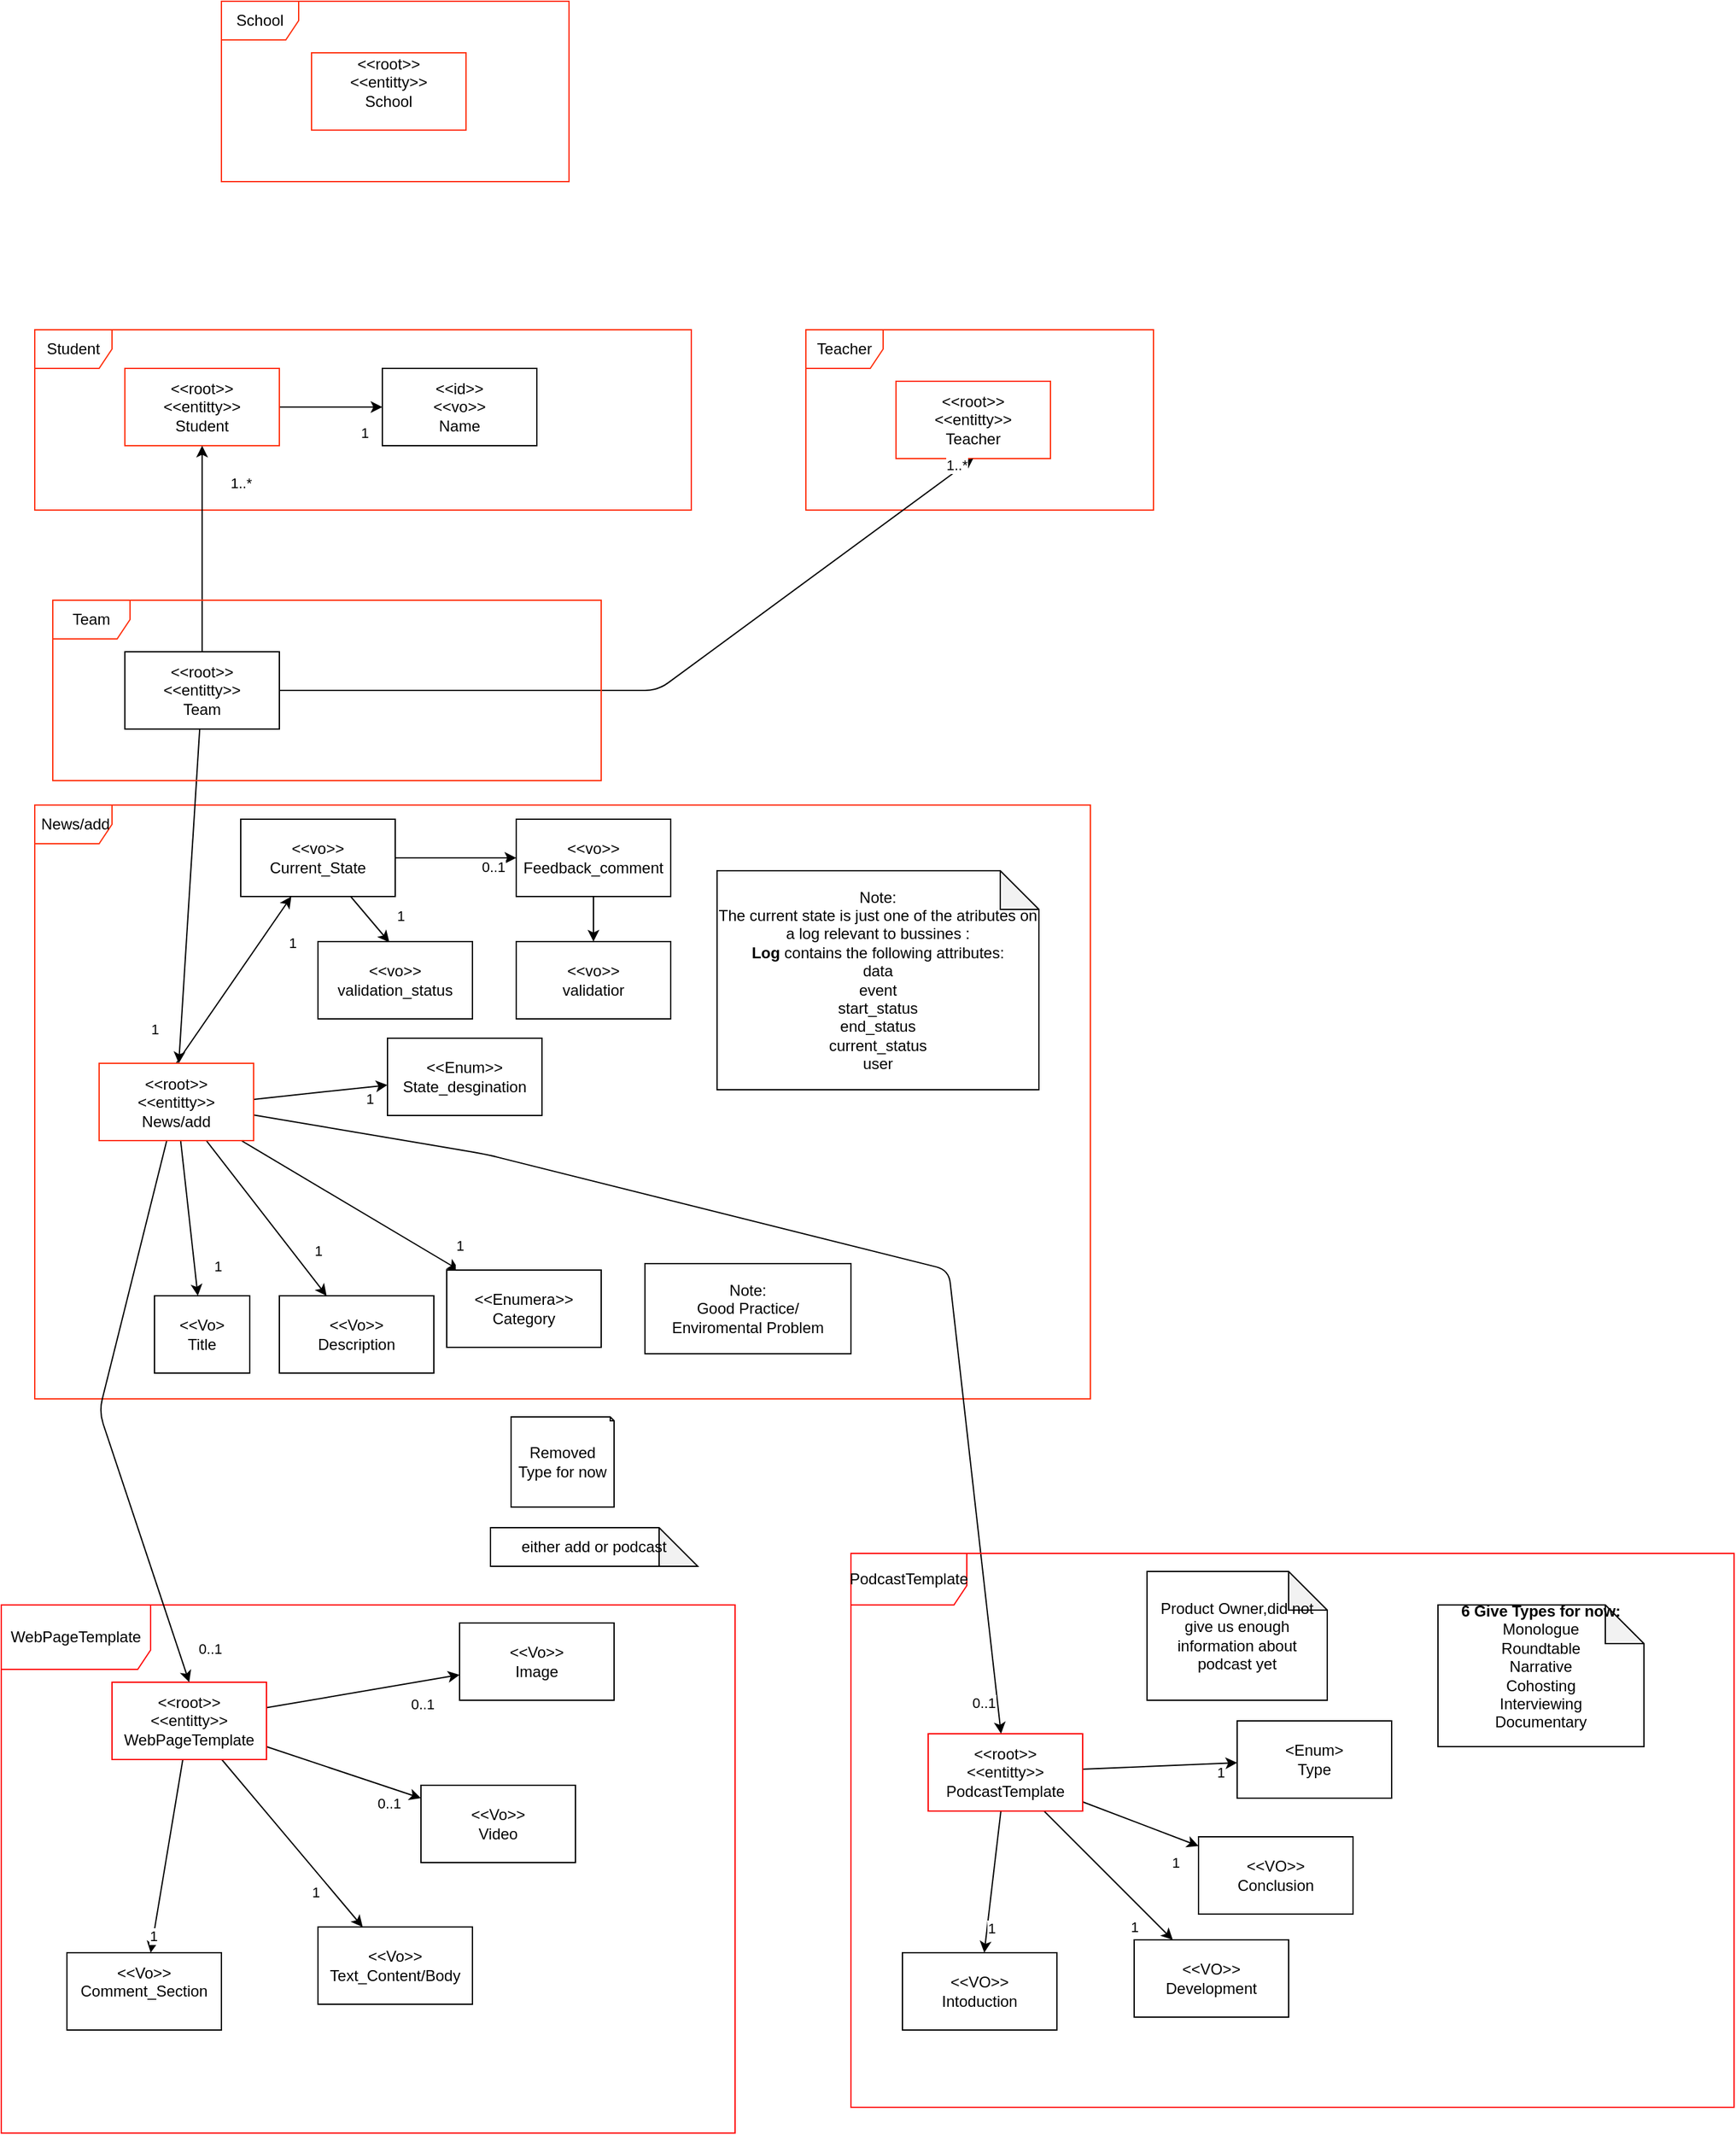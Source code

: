 <mxfile>
    <diagram id="D3sRz6WudV78egM3DdaS" name="Page-1">
        <mxGraphModel dx="584" dy="875" grid="1" gridSize="10" guides="1" tooltips="1" connect="1" arrows="1" fold="1" page="1" pageScale="1" pageWidth="827" pageHeight="1169" background="#ffffff" math="0" shadow="0">
            <root>
                <mxCell id="0"/>
                <mxCell id="1" parent="0"/>
                <mxCell id="30" value="" style="edgeStyle=none;html=1;exitX=0.974;exitY=0.472;exitDx=0;exitDy=0;exitPerimeter=0;" parent="1" source="69" target="29" edge="1">
                    <mxGeometry relative="1" as="geometry">
                        <mxPoint x="210" y="1341.0" as="sourcePoint"/>
                    </mxGeometry>
                </mxCell>
                <mxCell id="99" value="1" style="edgeLabel;html=1;align=center;verticalAlign=middle;resizable=0;points=[];" parent="30" vertex="1" connectable="0">
                    <mxGeometry x="0.651" y="-3" relative="1" as="geometry">
                        <mxPoint x="4" y="5" as="offset"/>
                    </mxGeometry>
                </mxCell>
                <mxCell id="32" value="" style="edgeStyle=none;html=1;exitX=0.5;exitY=0;exitDx=0;exitDy=0;" parent="1" source="69" target="31" edge="1">
                    <mxGeometry relative="1" as="geometry">
                        <mxPoint x="210" y="1312.636" as="sourcePoint"/>
                    </mxGeometry>
                </mxCell>
                <mxCell id="33" value="1" style="edgeLabel;html=1;align=center;verticalAlign=middle;resizable=0;points=[];" parent="32" vertex="1" connectable="0">
                    <mxGeometry x="0.608" y="2" relative="1" as="geometry">
                        <mxPoint x="20" y="12" as="offset"/>
                    </mxGeometry>
                </mxCell>
                <mxCell id="29" value="&lt;div&gt;&amp;lt;&amp;lt;Enum&amp;gt;&amp;gt;&lt;/div&gt;State_desgination" style="whiteSpace=wrap;html=1;rounded=0;" parent="1" vertex="1">
                    <mxGeometry x="334" y="1390" width="120" height="60" as="geometry"/>
                </mxCell>
                <mxCell id="187" value="" style="edgeStyle=none;html=1;" parent="1" source="192" target="191" edge="1">
                    <mxGeometry relative="1" as="geometry">
                        <mxPoint x="420" y="1250" as="targetPoint"/>
                    </mxGeometry>
                </mxCell>
                <mxCell id="194" value="1" style="edgeLabel;html=1;align=center;verticalAlign=middle;resizable=0;points=[];" parent="187" vertex="1" connectable="0">
                    <mxGeometry x="0.767" y="1" relative="1" as="geometry">
                        <mxPoint x="5" y="11" as="offset"/>
                    </mxGeometry>
                </mxCell>
                <mxCell id="190" value="" style="edgeStyle=none;html=1;entryX=0;entryY=0.5;entryDx=0;entryDy=0;" parent="1" source="31" target="192" edge="1">
                    <mxGeometry relative="1" as="geometry">
                        <mxPoint x="380" y="1293.75" as="targetPoint"/>
                    </mxGeometry>
                </mxCell>
                <mxCell id="193" value="0..1" style="edgeLabel;html=1;align=center;verticalAlign=middle;resizable=0;points=[];" parent="190" vertex="1" connectable="0">
                    <mxGeometry x="0.709" y="-1" relative="1" as="geometry">
                        <mxPoint x="-5" y="6" as="offset"/>
                    </mxGeometry>
                </mxCell>
                <mxCell id="198" value="1" style="edgeStyle=none;html=1;entryX=0.462;entryY=0.008;entryDx=0;entryDy=0;entryPerimeter=0;" parent="1" source="31" target="199" edge="1">
                    <mxGeometry x="0.567" y="20" relative="1" as="geometry">
                        <mxPoint x="329" y="1320" as="targetPoint"/>
                        <mxPoint as="offset"/>
                    </mxGeometry>
                </mxCell>
                <mxCell id="31" value="&amp;lt;&amp;lt;vo&amp;gt;&amp;gt;&lt;div&gt;Current_State&lt;/div&gt;" style="whiteSpace=wrap;html=1;rounded=0;" parent="1" vertex="1">
                    <mxGeometry x="220" y="1220" width="120" height="60" as="geometry"/>
                </mxCell>
                <mxCell id="54" value="" style="edgeStyle=none;html=1;" parent="1" source="47" target="53" edge="1">
                    <mxGeometry relative="1" as="geometry"/>
                </mxCell>
                <mxCell id="130" value="1" style="edgeLabel;html=1;align=center;verticalAlign=middle;resizable=0;points=[];" parent="54" vertex="1" connectable="0">
                    <mxGeometry x="0.404" y="-5" relative="1" as="geometry">
                        <mxPoint x="-1" y="8" as="offset"/>
                    </mxGeometry>
                </mxCell>
                <mxCell id="56" value="" style="edgeStyle=none;html=1;" parent="1" source="47" target="55" edge="1">
                    <mxGeometry relative="1" as="geometry"/>
                </mxCell>
                <mxCell id="108" value="0..1" style="edgeLabel;html=1;align=center;verticalAlign=middle;resizable=0;points=[];" parent="56" vertex="1" connectable="0">
                    <mxGeometry x="0.601" relative="1" as="geometry">
                        <mxPoint y="17" as="offset"/>
                    </mxGeometry>
                </mxCell>
                <mxCell id="61" value="" style="edgeStyle=none;html=1;" parent="1" source="47" target="60" edge="1">
                    <mxGeometry relative="1" as="geometry"/>
                </mxCell>
                <mxCell id="103" value="0..1" style="edgeLabel;html=1;align=center;verticalAlign=middle;resizable=0;points=[];" parent="61" vertex="1" connectable="0">
                    <mxGeometry x="0.711" y="-1" relative="1" as="geometry">
                        <mxPoint x="-7" y="9" as="offset"/>
                    </mxGeometry>
                </mxCell>
                <mxCell id="127" value="" style="edgeStyle=none;html=1;" parent="1" source="47" target="126" edge="1">
                    <mxGeometry relative="1" as="geometry"/>
                </mxCell>
                <mxCell id="129" value="1" style="edgeLabel;html=1;align=center;verticalAlign=middle;resizable=0;points=[];" parent="127" vertex="1" connectable="0">
                    <mxGeometry x="0.553" y="4" relative="1" as="geometry">
                        <mxPoint x="-8" y="20" as="offset"/>
                    </mxGeometry>
                </mxCell>
                <mxCell id="47" value="&amp;lt;&amp;lt;root&amp;gt;&amp;gt;&lt;div&gt;&amp;lt;&amp;lt;entitty&amp;gt;&amp;gt;&lt;/div&gt;&lt;div&gt;WebPageTemplate&lt;/div&gt;" style="rounded=0;whiteSpace=wrap;html=1;strokeColor=light-dark(#fb0404, #ededed);" parent="1" vertex="1">
                    <mxGeometry x="120" y="1890" width="120" height="60" as="geometry"/>
                </mxCell>
                <mxCell id="53" value="&amp;lt;&amp;lt;Vo&amp;gt;&amp;gt;&lt;div&gt;Text_Content/Body&lt;/div&gt;" style="whiteSpace=wrap;html=1;rounded=0;" parent="1" vertex="1">
                    <mxGeometry x="280" y="2080" width="120" height="60" as="geometry"/>
                </mxCell>
                <mxCell id="55" value="&amp;lt;&amp;lt;Vo&amp;gt;&amp;gt;&lt;div&gt;Image&lt;/div&gt;" style="whiteSpace=wrap;html=1;rounded=0;" parent="1" vertex="1">
                    <mxGeometry x="390" y="1844" width="120" height="60" as="geometry"/>
                </mxCell>
                <mxCell id="58" value="WebPageTemplate" style="shape=umlFrame;whiteSpace=wrap;html=1;pointerEvents=0;strokeColor=light-dark(#ff0a0a, #ededed);width=116;height=50;" parent="1" vertex="1">
                    <mxGeometry x="34" y="1830" width="570" height="410" as="geometry"/>
                </mxCell>
                <mxCell id="59" value="Student" style="shape=umlFrame;whiteSpace=wrap;html=1;pointerEvents=0;strokeColor=#FF300D;" parent="1" vertex="1">
                    <mxGeometry x="60" y="840" width="510" height="140" as="geometry"/>
                </mxCell>
                <mxCell id="60" value="&amp;lt;&amp;lt;Vo&amp;gt;&amp;gt;&lt;div&gt;Video&lt;/div&gt;" style="whiteSpace=wrap;html=1;strokeColor=light-dark(#000000,#EDEDED);rounded=0;" parent="1" vertex="1">
                    <mxGeometry x="360" y="1970" width="120" height="60" as="geometry"/>
                </mxCell>
                <mxCell id="65" value="Note: &lt;br&gt;The current state is just one of the atributes on a log relevant to bussines :&lt;br&gt;&lt;b&gt;Log&lt;/b&gt; contains the following attributes:&lt;div&gt;data&lt;/div&gt;&lt;div&gt;event&lt;/div&gt;&lt;div&gt;start_status&lt;/div&gt;&lt;div&gt;end_status&lt;/div&gt;&lt;div&gt;current_status&lt;/div&gt;&lt;div&gt;user&lt;/div&gt;" style="shape=note;whiteSpace=wrap;html=1;backgroundOutline=1;darkOpacity=0.05;" parent="1" vertex="1">
                    <mxGeometry x="590" y="1260" width="250" height="170" as="geometry"/>
                </mxCell>
                <mxCell id="66" value="either add or podcast" style="shape=note;whiteSpace=wrap;html=1;backgroundOutline=1;darkOpacity=0.05;" parent="1" vertex="1">
                    <mxGeometry x="414" y="1770" width="161" height="30" as="geometry"/>
                </mxCell>
                <mxCell id="67" value="&amp;nbsp;News/add" style="shape=umlFrame;whiteSpace=wrap;html=1;pointerEvents=0;strokeColor=#FF300D;width=60;height=30;" parent="1" vertex="1">
                    <mxGeometry x="60" y="1209" width="820" height="461" as="geometry"/>
                </mxCell>
                <mxCell id="181" style="edgeStyle=none;html=1;entryX=0.5;entryY=0;entryDx=0;entryDy=0;" parent="1" source="69" target="47" edge="1">
                    <mxGeometry relative="1" as="geometry">
                        <mxPoint x="141.616" y="1480" as="sourcePoint"/>
                        <mxPoint x="200" y="1770" as="targetPoint"/>
                        <Array as="points">
                            <mxPoint x="110" y="1680"/>
                        </Array>
                    </mxGeometry>
                </mxCell>
                <mxCell id="182" value="0..1" style="edgeLabel;html=1;align=center;verticalAlign=middle;resizable=0;points=[];" parent="181" vertex="1" connectable="0">
                    <mxGeometry x="0.766" y="-1" relative="1" as="geometry">
                        <mxPoint x="33" y="22" as="offset"/>
                    </mxGeometry>
                </mxCell>
                <mxCell id="183" style="edgeStyle=none;html=1;" parent="1" source="69" target="94" edge="1">
                    <mxGeometry relative="1" as="geometry">
                        <Array as="points">
                            <mxPoint x="410" y="1480"/>
                            <mxPoint x="770" y="1570"/>
                        </Array>
                    </mxGeometry>
                </mxCell>
                <mxCell id="185" value="0..1" style="edgeLabel;html=1;align=center;verticalAlign=middle;resizable=0;points=[];" parent="183" vertex="1" connectable="0">
                    <mxGeometry x="0.915" y="-2" relative="1" as="geometry">
                        <mxPoint x="-8" y="14" as="offset"/>
                    </mxGeometry>
                </mxCell>
                <mxCell id="209" value="1&lt;div&gt;&lt;br&gt;&lt;/div&gt;" style="edgeStyle=none;html=1;" edge="1" parent="1" source="69" target="208">
                    <mxGeometry x="0.941" y="11" relative="1" as="geometry">
                        <mxPoint as="offset"/>
                    </mxGeometry>
                </mxCell>
                <mxCell id="223" value="1" style="edgeStyle=none;html=1;" edge="1" parent="1" source="69" target="222">
                    <mxGeometry x="0.589" y="16" relative="1" as="geometry">
                        <mxPoint as="offset"/>
                    </mxGeometry>
                </mxCell>
                <mxCell id="224" style="edgeStyle=none;html=1;" edge="1" parent="1" source="69" target="221">
                    <mxGeometry relative="1" as="geometry"/>
                </mxCell>
                <mxCell id="225" value="1" style="edgeLabel;html=1;align=center;verticalAlign=middle;resizable=0;points=[];" vertex="1" connectable="0" parent="224">
                    <mxGeometry x="0.371" y="-2" relative="1" as="geometry">
                        <mxPoint x="21" y="15" as="offset"/>
                    </mxGeometry>
                </mxCell>
                <mxCell id="69" value="&amp;lt;&amp;lt;root&amp;gt;&amp;gt;&lt;div&gt;&amp;lt;&amp;lt;entitty&amp;gt;&amp;gt;&lt;/div&gt;&lt;div&gt;News/add&lt;/div&gt;" style="rounded=0;whiteSpace=wrap;html=1;strokeColor=#FF300D;" parent="1" vertex="1">
                    <mxGeometry x="110" y="1409.5" width="120" height="60" as="geometry"/>
                </mxCell>
                <mxCell id="211" value="" style="edgeStyle=none;html=1;" edge="1" parent="1" source="70" target="210">
                    <mxGeometry relative="1" as="geometry"/>
                </mxCell>
                <mxCell id="212" value="1" style="edgeLabel;html=1;align=center;verticalAlign=middle;resizable=0;points=[];" vertex="1" connectable="0" parent="211">
                    <mxGeometry x="0.088" y="1" relative="1" as="geometry">
                        <mxPoint x="22" y="21" as="offset"/>
                    </mxGeometry>
                </mxCell>
                <mxCell id="70" value="&amp;lt;&amp;lt;root&amp;gt;&amp;gt;&lt;div&gt;&amp;lt;&amp;lt;entitty&amp;gt;&amp;gt;&lt;/div&gt;&lt;div&gt;Student&lt;/div&gt;" style="rounded=0;whiteSpace=wrap;html=1;strokeColor=#FF300D;" parent="1" vertex="1">
                    <mxGeometry x="130" y="870" width="120" height="60" as="geometry"/>
                </mxCell>
                <mxCell id="74" value="Teacher" style="shape=umlFrame;whiteSpace=wrap;html=1;pointerEvents=0;strokeColor=#FF300D;" parent="1" vertex="1">
                    <mxGeometry x="659" y="840" width="270" height="140" as="geometry"/>
                </mxCell>
                <mxCell id="75" value="&amp;lt;&amp;lt;root&amp;gt;&amp;gt;&lt;div&gt;&amp;lt;&amp;lt;entitty&amp;gt;&amp;gt;&lt;/div&gt;&lt;div&gt;Teacher&lt;/div&gt;" style="rounded=0;whiteSpace=wrap;html=1;strokeColor=#FF300D;" parent="1" vertex="1">
                    <mxGeometry x="729" y="880" width="120" height="60" as="geometry"/>
                </mxCell>
                <mxCell id="115" style="edgeStyle=none;html=1;" parent="1" source="85" target="70" edge="1">
                    <mxGeometry relative="1" as="geometry"/>
                </mxCell>
                <mxCell id="118" value="1..*" style="edgeLabel;html=1;align=center;verticalAlign=middle;resizable=0;points=[];" parent="115" vertex="1" connectable="0">
                    <mxGeometry x="0.592" y="-2" relative="1" as="geometry">
                        <mxPoint x="28" y="-4" as="offset"/>
                    </mxGeometry>
                </mxCell>
                <mxCell id="116" style="edgeStyle=none;html=1;entryX=0.5;entryY=1;entryDx=0;entryDy=0;" parent="1" source="85" target="75" edge="1">
                    <mxGeometry relative="1" as="geometry">
                        <Array as="points">
                            <mxPoint x="544" y="1120"/>
                        </Array>
                    </mxGeometry>
                </mxCell>
                <mxCell id="117" value="1..*" style="edgeLabel;html=1;align=center;verticalAlign=middle;resizable=0;points=[];" parent="116" vertex="1" connectable="0">
                    <mxGeometry x="0.841" y="-2" relative="1" as="geometry">
                        <mxPoint x="24" y="-25" as="offset"/>
                    </mxGeometry>
                </mxCell>
                <mxCell id="135" style="edgeStyle=none;html=1;" parent="1" source="85" target="69" edge="1">
                    <mxGeometry relative="1" as="geometry"/>
                </mxCell>
                <mxCell id="136" value="1" style="edgeLabel;html=1;align=center;verticalAlign=middle;resizable=0;points=[];" parent="135" vertex="1" connectable="0">
                    <mxGeometry x="0.668" relative="1" as="geometry">
                        <mxPoint x="-22" y="16" as="offset"/>
                    </mxGeometry>
                </mxCell>
                <mxCell id="85" value="&lt;span style=&quot;color: rgb(0, 0, 0);&quot;&gt;&amp;lt;&amp;lt;root&amp;gt;&amp;gt;&lt;/span&gt;&lt;div style=&quot;scrollbar-color: light-dark(#e2e2e2, #4b4b4b)&lt;br/&gt;&#x9;&#x9;&#x9;&#x9;&#x9;light-dark(#fbfbfb, var(--dark-panel-color));&quot;&gt;&amp;lt;&amp;lt;entitty&amp;gt;&amp;gt;&lt;/div&gt;&lt;div style=&quot;scrollbar-color: light-dark(#e2e2e2, #4b4b4b)&lt;br/&gt;&#x9;&#x9;&#x9;&#x9;&#x9;light-dark(#fbfbfb, var(--dark-panel-color));&quot;&gt;Team&lt;/div&gt;" style="whiteSpace=wrap;html=1;rounded=0;" parent="1" vertex="1">
                    <mxGeometry x="130" y="1090" width="120" height="60" as="geometry"/>
                </mxCell>
                <mxCell id="93" value="PodcastTemplate" style="shape=umlFrame;whiteSpace=wrap;html=1;pointerEvents=0;strokeColor=light-dark(#ff0a0a, #ededed);width=90;height=40;" parent="1" vertex="1">
                    <mxGeometry x="694" y="1790" width="686" height="430" as="geometry"/>
                </mxCell>
                <mxCell id="101" value="" style="edgeStyle=none;html=1;" parent="1" source="94" target="141" edge="1">
                    <mxGeometry relative="1" as="geometry">
                        <mxPoint x="794" y="2110" as="targetPoint"/>
                    </mxGeometry>
                </mxCell>
                <mxCell id="171" value="1" style="edgeLabel;html=1;align=center;verticalAlign=middle;resizable=0;points=[];" parent="101" vertex="1" connectable="0">
                    <mxGeometry x="0.655" y="3" relative="1" as="geometry">
                        <mxPoint as="offset"/>
                    </mxGeometry>
                </mxCell>
                <mxCell id="148" style="edgeStyle=none;html=1;" parent="1" source="94" target="146" edge="1">
                    <mxGeometry relative="1" as="geometry"/>
                </mxCell>
                <mxCell id="173" value="1" style="edgeLabel;html=1;align=center;verticalAlign=middle;resizable=0;points=[];" parent="148" vertex="1" connectable="0">
                    <mxGeometry x="0.785" y="-2" relative="1" as="geometry">
                        <mxPoint y="5" as="offset"/>
                    </mxGeometry>
                </mxCell>
                <mxCell id="163" style="edgeStyle=none;html=1;" parent="1" source="94" target="162" edge="1">
                    <mxGeometry relative="1" as="geometry"/>
                </mxCell>
                <mxCell id="170" value="1" style="edgeLabel;html=1;align=center;verticalAlign=middle;resizable=0;points=[];" parent="163" vertex="1" connectable="0">
                    <mxGeometry x="0.53" y="-2" relative="1" as="geometry">
                        <mxPoint x="-5" y="12" as="offset"/>
                    </mxGeometry>
                </mxCell>
                <mxCell id="169" style="edgeStyle=none;html=1;" parent="1" source="94" target="168" edge="1">
                    <mxGeometry relative="1" as="geometry"/>
                </mxCell>
                <mxCell id="172" value="1" style="edgeLabel;html=1;align=center;verticalAlign=middle;resizable=0;points=[];" parent="169" vertex="1" connectable="0">
                    <mxGeometry x="0.571" y="3" relative="1" as="geometry">
                        <mxPoint y="23" as="offset"/>
                    </mxGeometry>
                </mxCell>
                <mxCell id="94" value="&amp;lt;&amp;lt;root&amp;gt;&amp;gt;&lt;div&gt;&amp;lt;&amp;lt;entitty&amp;gt;&amp;gt;&lt;/div&gt;&lt;div&gt;PodcastTemplate&lt;/div&gt;" style="rounded=0;whiteSpace=wrap;html=1;strokeColor=light-dark(#fb0404, #ededed);" parent="1" vertex="1">
                    <mxGeometry x="754" y="1930" width="120" height="60" as="geometry"/>
                </mxCell>
                <mxCell id="96" value="Product Owner,did not give us enough information about podcast yet" style="shape=note;whiteSpace=wrap;html=1;backgroundOutline=1;darkOpacity=0.05;" parent="1" vertex="1">
                    <mxGeometry x="924" y="1804" width="140" height="100" as="geometry"/>
                </mxCell>
                <mxCell id="126" value="&amp;lt;&amp;lt;Vo&amp;gt;&amp;gt;&lt;div&gt;Comment_Section&lt;/div&gt;&lt;div&gt;&lt;br&gt;&lt;/div&gt;" style="whiteSpace=wrap;html=1;strokeColor=light-dark(#000000,#EDEDED);rounded=0;" parent="1" vertex="1">
                    <mxGeometry x="85" y="2100" width="120" height="60" as="geometry"/>
                </mxCell>
                <mxCell id="140" value="Removed Type for now" style="shape=note;whiteSpace=wrap;html=1;backgroundOutline=1;darkOpacity=0.05;size=3;" parent="1" vertex="1">
                    <mxGeometry x="430" y="1684" width="80" height="70" as="geometry"/>
                </mxCell>
                <mxCell id="141" value="&amp;lt;&amp;lt;VO&amp;gt;&amp;gt;&lt;div&gt;Intoduction&lt;/div&gt;" style="whiteSpace=wrap;html=1;rounded=0;" parent="1" vertex="1">
                    <mxGeometry x="734" y="2100" width="120" height="60" as="geometry"/>
                </mxCell>
                <mxCell id="146" value="&amp;lt;Enum&amp;gt;&lt;div&gt;Type&lt;/div&gt;" style="rounded=0;whiteSpace=wrap;html=1;" parent="1" vertex="1">
                    <mxGeometry x="994" y="1920" width="120" height="60" as="geometry"/>
                </mxCell>
                <mxCell id="162" value="&amp;lt;&amp;lt;VO&amp;gt;&amp;gt;&lt;div&gt;Development&lt;/div&gt;" style="whiteSpace=wrap;html=1;rounded=0;" parent="1" vertex="1">
                    <mxGeometry x="914" y="2090" width="120" height="60" as="geometry"/>
                </mxCell>
                <mxCell id="168" value="&amp;lt;&amp;lt;VO&amp;gt;&amp;gt;&lt;div&gt;Conclusion&lt;/div&gt;" style="whiteSpace=wrap;html=1;rounded=0;" parent="1" vertex="1">
                    <mxGeometry x="964" y="2010" width="120" height="60" as="geometry"/>
                </mxCell>
                <mxCell id="191" value="&amp;lt;&amp;lt;vo&amp;gt;&amp;gt;&lt;div&gt;validatior&lt;/div&gt;" style="whiteSpace=wrap;html=1;rounded=0;" parent="1" vertex="1">
                    <mxGeometry x="434" y="1315" width="120" height="60" as="geometry"/>
                </mxCell>
                <mxCell id="192" value="&amp;lt;&amp;lt;vo&amp;gt;&amp;gt;&lt;div&gt;Feedback_comment&lt;/div&gt;" style="whiteSpace=wrap;html=1;rounded=0;" parent="1" vertex="1">
                    <mxGeometry x="434" y="1220" width="120" height="60" as="geometry"/>
                </mxCell>
                <mxCell id="199" value="&amp;lt;&amp;lt;vo&amp;gt;&amp;gt;&lt;div&gt;validation_status&lt;/div&gt;" style="whiteSpace=wrap;html=1;rounded=0;" parent="1" vertex="1">
                    <mxGeometry x="280" y="1315" width="120" height="60" as="geometry"/>
                </mxCell>
                <mxCell id="202" value="Team" style="shape=umlFrame;whiteSpace=wrap;html=1;pointerEvents=0;strokeColor=#FF300D;" parent="1" vertex="1">
                    <mxGeometry x="74" y="1050" width="426" height="140" as="geometry"/>
                </mxCell>
                <mxCell id="203" value="&lt;b&gt;6 Give Types for now:&lt;/b&gt;&lt;div&gt;Monologue&lt;/div&gt;&lt;div&gt;Roundtable&lt;/div&gt;&lt;div&gt;Narrative&lt;/div&gt;&lt;div&gt;Cohosting&lt;/div&gt;&lt;div&gt;Interviewing&lt;/div&gt;&lt;div&gt;Documentary&lt;/div&gt;&lt;div&gt;&lt;br&gt;&lt;/div&gt;" style="shape=note;whiteSpace=wrap;html=1;backgroundOutline=1;darkOpacity=0.05;" vertex="1" parent="1">
                    <mxGeometry x="1150" y="1830" width="160" height="110" as="geometry"/>
                </mxCell>
                <mxCell id="208" value="&amp;lt;&amp;lt;Enumera&amp;gt;&amp;gt;&lt;div&gt;Category&lt;/div&gt;" style="whiteSpace=wrap;html=1;strokeColor=light-dark(#000000,#EDEDED);rounded=0;" vertex="1" parent="1">
                    <mxGeometry x="380" y="1570" width="120" height="60" as="geometry"/>
                </mxCell>
                <mxCell id="210" value="&amp;lt;&amp;lt;id&amp;gt;&amp;gt;&lt;div&gt;&lt;span style=&quot;background-color: transparent;&quot;&gt;&amp;lt;&amp;lt;vo&amp;gt;&amp;gt;&lt;/span&gt;&lt;/div&gt;&lt;div&gt;Name&lt;/div&gt;" style="rounded=0;whiteSpace=wrap;html=1;strokeColor=#000000;" vertex="1" parent="1">
                    <mxGeometry x="330" y="870" width="120" height="60" as="geometry"/>
                </mxCell>
                <mxCell id="217" value="School" style="shape=umlFrame;whiteSpace=wrap;html=1;pointerEvents=0;strokeColor=#FF300D;" vertex="1" parent="1">
                    <mxGeometry x="205" y="585" width="270" height="140" as="geometry"/>
                </mxCell>
                <mxCell id="218" value="&amp;lt;&amp;lt;root&amp;gt;&amp;gt;&lt;div&gt;&amp;lt;&amp;lt;entitty&amp;gt;&amp;gt;&lt;/div&gt;&lt;div&gt;School&lt;/div&gt;&lt;div&gt;&lt;br&gt;&lt;/div&gt;" style="rounded=0;whiteSpace=wrap;html=1;strokeColor=#FF300D;" vertex="1" parent="1">
                    <mxGeometry x="275" y="625" width="120" height="60" as="geometry"/>
                </mxCell>
                <mxCell id="221" value="&amp;lt;&amp;lt;Vo&amp;gt;&lt;div&gt;Title&lt;/div&gt;" style="whiteSpace=wrap;html=1;strokeColor=light-dark(#000000,#EDEDED);rounded=0;" vertex="1" parent="1">
                    <mxGeometry x="153" y="1590" width="74" height="60" as="geometry"/>
                </mxCell>
                <mxCell id="222" value="&amp;lt;&amp;lt;Vo&amp;gt;&amp;gt;&lt;div&gt;Description&lt;/div&gt;" style="whiteSpace=wrap;html=1;strokeColor=light-dark(#000000,#EDEDED);rounded=0;" vertex="1" parent="1">
                    <mxGeometry x="250" y="1590" width="120" height="60" as="geometry"/>
                </mxCell>
                <mxCell id="228" value="Note:&lt;div&gt;&lt;span style=&quot;color: rgb(0, 0, 0);&quot;&gt;Good Practice/&lt;/span&gt;&lt;div&gt;&lt;span style=&quot;background-color: transparent;&quot;&gt;Enviromental Problem&lt;/span&gt;&lt;/div&gt;&lt;/div&gt;" style="shape=note;whiteSpace=wrap;html=1;backgroundOutline=1;darkOpacity=0.05;size=0;" vertex="1" parent="1">
                    <mxGeometry x="534" y="1565" width="160" height="70" as="geometry"/>
                </mxCell>
            </root>
        </mxGraphModel>
    </diagram>
</mxfile>